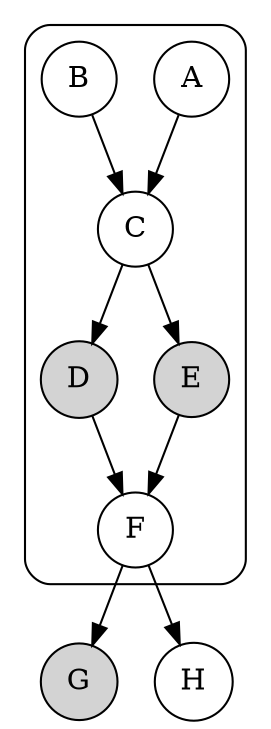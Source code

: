 digraph G {
    bgcolor = "white";

    node [shape = circle, style = filled, fillcolor = white];

    A [texlbl = "$A_{X_{i}}$"];
    B [texlbl = "$\mathcal{B}$"];
    C [texlbl = "$C$"];
    D [texlbl = "$D$"];
    E [texlbl = "$E$"];
    F [texlbl = "$F$"];
    G [texlbl = "$G$"];
    H [texlbl = "$H$"];

    A -> C;
    B -> C;
    C -> D;
    C -> E;
    D -> F;
    E -> F;
    F -> G;
    F -> H;

    D [fillcolor = lightgray];
    E [fillcolor = lightgray];
    G [fillcolor = lightgray];

    subgraph cluster_0 {
        texlbl = "$X_{i}$";
        labelloc = "b";
        labeljust = "r";
        style = rounded;
        color = black;
        A;
        B;
        C;
        D;
        E;
        F;
    }
}